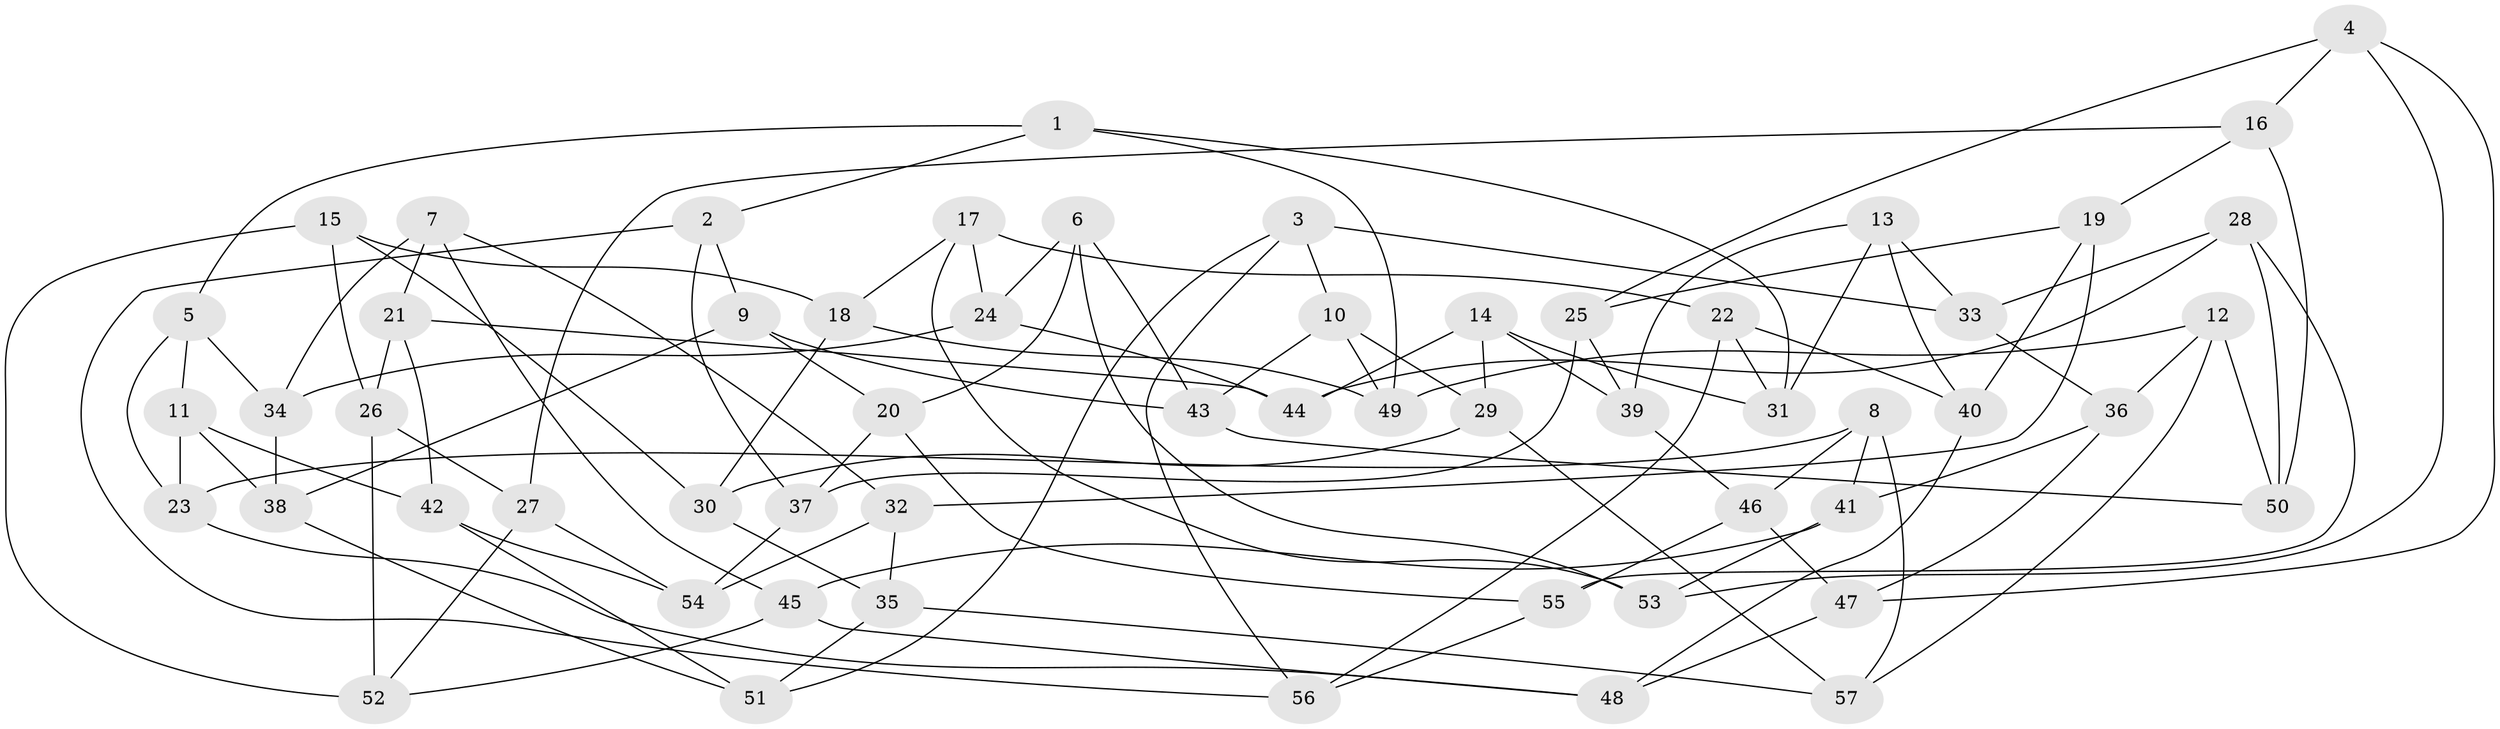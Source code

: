 // Generated by graph-tools (version 1.1) at 2025/03/03/09/25 03:03:08]
// undirected, 57 vertices, 114 edges
graph export_dot {
graph [start="1"]
  node [color=gray90,style=filled];
  1;
  2;
  3;
  4;
  5;
  6;
  7;
  8;
  9;
  10;
  11;
  12;
  13;
  14;
  15;
  16;
  17;
  18;
  19;
  20;
  21;
  22;
  23;
  24;
  25;
  26;
  27;
  28;
  29;
  30;
  31;
  32;
  33;
  34;
  35;
  36;
  37;
  38;
  39;
  40;
  41;
  42;
  43;
  44;
  45;
  46;
  47;
  48;
  49;
  50;
  51;
  52;
  53;
  54;
  55;
  56;
  57;
  1 -- 49;
  1 -- 2;
  1 -- 5;
  1 -- 31;
  2 -- 37;
  2 -- 56;
  2 -- 9;
  3 -- 10;
  3 -- 56;
  3 -- 33;
  3 -- 51;
  4 -- 53;
  4 -- 16;
  4 -- 47;
  4 -- 25;
  5 -- 11;
  5 -- 23;
  5 -- 34;
  6 -- 24;
  6 -- 43;
  6 -- 20;
  6 -- 53;
  7 -- 34;
  7 -- 45;
  7 -- 32;
  7 -- 21;
  8 -- 57;
  8 -- 41;
  8 -- 23;
  8 -- 46;
  9 -- 20;
  9 -- 43;
  9 -- 38;
  10 -- 29;
  10 -- 49;
  10 -- 43;
  11 -- 38;
  11 -- 42;
  11 -- 23;
  12 -- 57;
  12 -- 36;
  12 -- 49;
  12 -- 50;
  13 -- 40;
  13 -- 39;
  13 -- 33;
  13 -- 31;
  14 -- 44;
  14 -- 29;
  14 -- 39;
  14 -- 31;
  15 -- 52;
  15 -- 30;
  15 -- 26;
  15 -- 18;
  16 -- 19;
  16 -- 50;
  16 -- 27;
  17 -- 18;
  17 -- 53;
  17 -- 24;
  17 -- 22;
  18 -- 49;
  18 -- 30;
  19 -- 25;
  19 -- 40;
  19 -- 32;
  20 -- 37;
  20 -- 55;
  21 -- 44;
  21 -- 42;
  21 -- 26;
  22 -- 56;
  22 -- 40;
  22 -- 31;
  23 -- 48;
  24 -- 44;
  24 -- 34;
  25 -- 39;
  25 -- 37;
  26 -- 27;
  26 -- 52;
  27 -- 54;
  27 -- 52;
  28 -- 55;
  28 -- 44;
  28 -- 33;
  28 -- 50;
  29 -- 30;
  29 -- 57;
  30 -- 35;
  32 -- 35;
  32 -- 54;
  33 -- 36;
  34 -- 38;
  35 -- 57;
  35 -- 51;
  36 -- 41;
  36 -- 47;
  37 -- 54;
  38 -- 51;
  39 -- 46;
  40 -- 48;
  41 -- 53;
  41 -- 45;
  42 -- 51;
  42 -- 54;
  43 -- 50;
  45 -- 52;
  45 -- 48;
  46 -- 47;
  46 -- 55;
  47 -- 48;
  55 -- 56;
}
